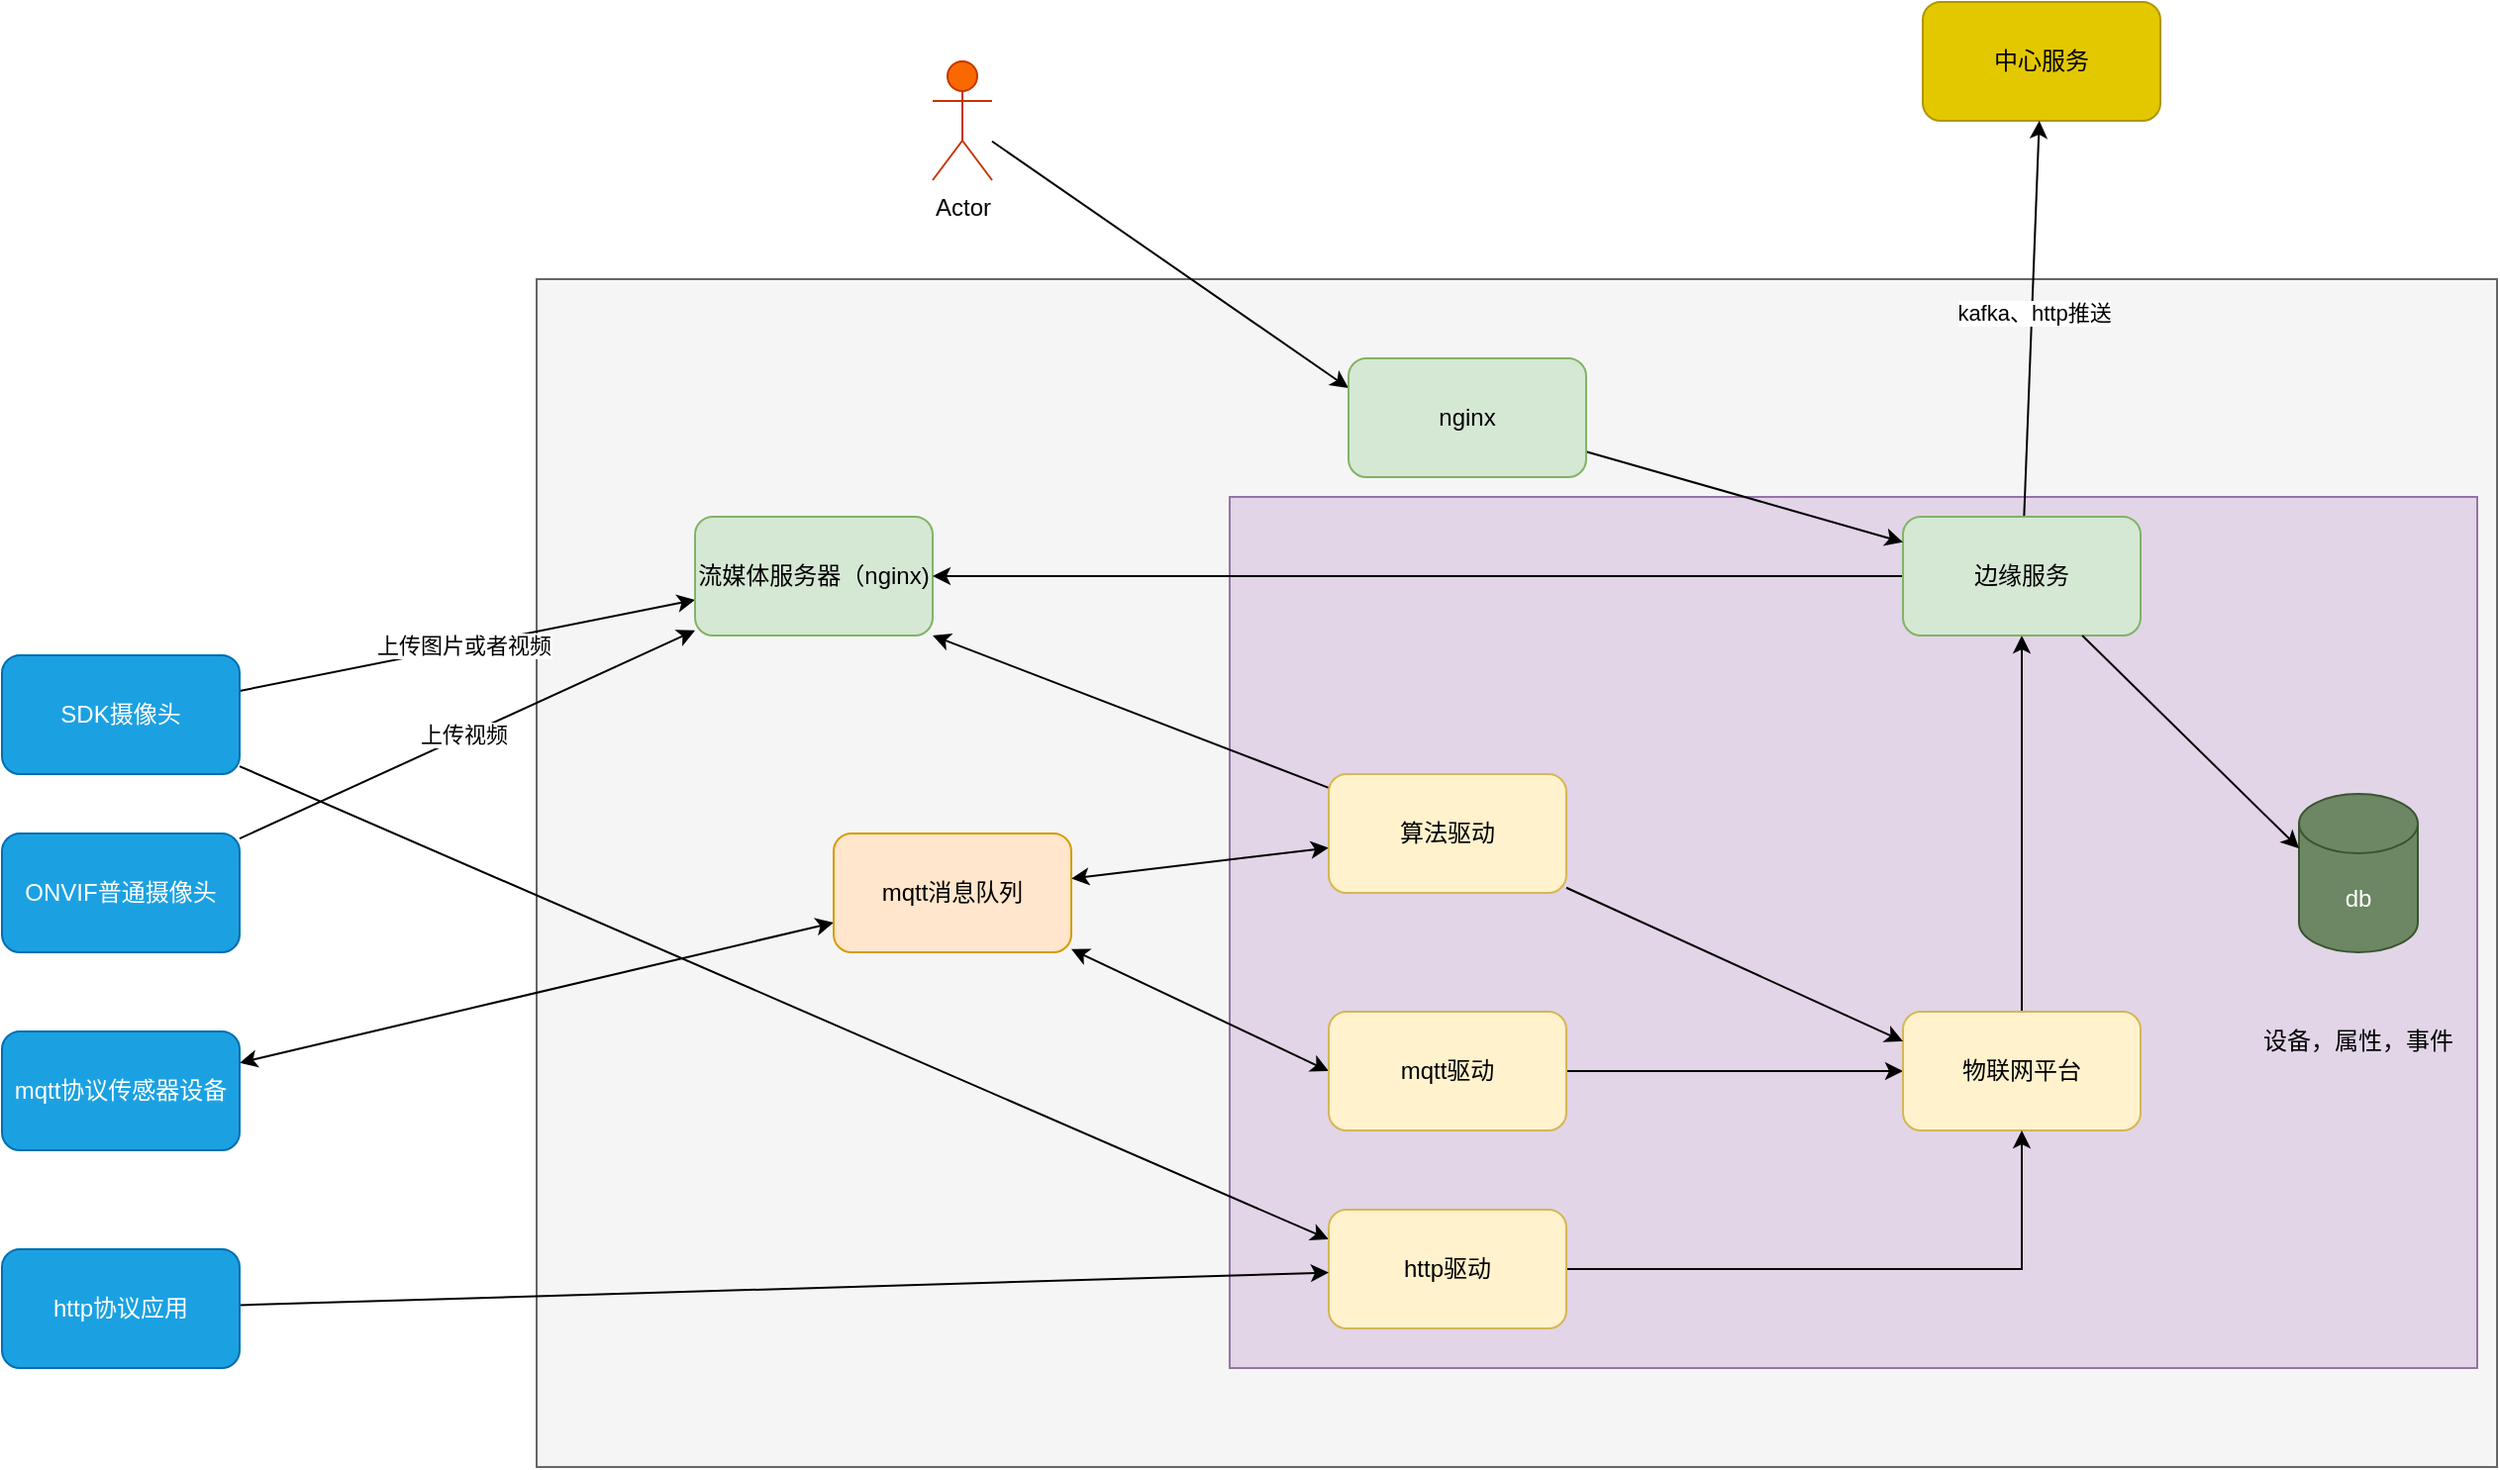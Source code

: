 <mxfile version="24.4.4" type="github">
  <diagram name="第 1 页" id="yOLfAzwmhgXwYhg6j3OL">
    <mxGraphModel dx="1363" dy="1999" grid="1" gridSize="10" guides="1" tooltips="1" connect="1" arrows="1" fold="1" page="1" pageScale="1" pageWidth="827" pageHeight="1169" math="0" shadow="0">
      <root>
        <mxCell id="0" />
        <mxCell id="1" parent="0" />
        <mxCell id="po-5mSjwB8ZdOzb9rtBK-37" value="" style="rounded=0;whiteSpace=wrap;html=1;fillColor=#f5f5f5;fontColor=#333333;strokeColor=#666666;" vertex="1" parent="1">
          <mxGeometry x="370" y="-90" width="990" height="600" as="geometry" />
        </mxCell>
        <mxCell id="po-5mSjwB8ZdOzb9rtBK-38" value="" style="rounded=0;whiteSpace=wrap;html=1;fillColor=#e1d5e7;strokeColor=#9673a6;" vertex="1" parent="1">
          <mxGeometry x="720" y="20" width="630" height="440" as="geometry" />
        </mxCell>
        <mxCell id="po-5mSjwB8ZdOzb9rtBK-5" style="rounded=0;orthogonalLoop=1;jettySize=auto;html=1;" edge="1" parent="1" source="po-5mSjwB8ZdOzb9rtBK-1" target="po-5mSjwB8ZdOzb9rtBK-4">
          <mxGeometry relative="1" as="geometry" />
        </mxCell>
        <mxCell id="po-5mSjwB8ZdOzb9rtBK-8" value="上传图片或者视频" style="edgeLabel;html=1;align=center;verticalAlign=middle;resizable=0;points=[];" vertex="1" connectable="0" parent="po-5mSjwB8ZdOzb9rtBK-5">
          <mxGeometry x="-0.015" y="1" relative="1" as="geometry">
            <mxPoint as="offset" />
          </mxGeometry>
        </mxCell>
        <mxCell id="po-5mSjwB8ZdOzb9rtBK-36" style="rounded=0;orthogonalLoop=1;jettySize=auto;html=1;entryX=0;entryY=0.25;entryDx=0;entryDy=0;" edge="1" parent="1" source="po-5mSjwB8ZdOzb9rtBK-1" target="po-5mSjwB8ZdOzb9rtBK-23">
          <mxGeometry relative="1" as="geometry" />
        </mxCell>
        <mxCell id="po-5mSjwB8ZdOzb9rtBK-1" value="SDK摄像头" style="rounded=1;whiteSpace=wrap;html=1;fillColor=#1ba1e2;fontColor=#ffffff;strokeColor=#006EAF;" vertex="1" parent="1">
          <mxGeometry x="100" y="100" width="120" height="60" as="geometry" />
        </mxCell>
        <mxCell id="po-5mSjwB8ZdOzb9rtBK-6" style="rounded=0;orthogonalLoop=1;jettySize=auto;html=1;" edge="1" parent="1" source="po-5mSjwB8ZdOzb9rtBK-2" target="po-5mSjwB8ZdOzb9rtBK-4">
          <mxGeometry relative="1" as="geometry">
            <mxPoint x="440" y="120" as="targetPoint" />
          </mxGeometry>
        </mxCell>
        <mxCell id="po-5mSjwB8ZdOzb9rtBK-7" value="上传视频" style="edgeLabel;html=1;align=center;verticalAlign=middle;resizable=0;points=[];" vertex="1" connectable="0" parent="po-5mSjwB8ZdOzb9rtBK-6">
          <mxGeometry x="-0.015" y="1" relative="1" as="geometry">
            <mxPoint as="offset" />
          </mxGeometry>
        </mxCell>
        <mxCell id="po-5mSjwB8ZdOzb9rtBK-2" value="ONVIF普通摄像头" style="rounded=1;whiteSpace=wrap;html=1;fillColor=#1ba1e2;fontColor=#ffffff;strokeColor=#006EAF;" vertex="1" parent="1">
          <mxGeometry x="100" y="190" width="120" height="60" as="geometry" />
        </mxCell>
        <mxCell id="po-5mSjwB8ZdOzb9rtBK-28" style="rounded=0;orthogonalLoop=1;jettySize=auto;html=1;entryX=0;entryY=0.75;entryDx=0;entryDy=0;startArrow=classic;startFill=1;" edge="1" parent="1" source="po-5mSjwB8ZdOzb9rtBK-3" target="po-5mSjwB8ZdOzb9rtBK-9">
          <mxGeometry relative="1" as="geometry" />
        </mxCell>
        <mxCell id="po-5mSjwB8ZdOzb9rtBK-3" value="mqtt协议传感器设备" style="rounded=1;whiteSpace=wrap;html=1;fillColor=#1ba1e2;fontColor=#ffffff;strokeColor=#006EAF;" vertex="1" parent="1">
          <mxGeometry x="100" y="290" width="120" height="60" as="geometry" />
        </mxCell>
        <mxCell id="po-5mSjwB8ZdOzb9rtBK-4" value="流媒体服务器（nginx)" style="rounded=1;whiteSpace=wrap;html=1;fillColor=#d5e8d4;strokeColor=#82b366;" vertex="1" parent="1">
          <mxGeometry x="450" y="30" width="120" height="60" as="geometry" />
        </mxCell>
        <mxCell id="po-5mSjwB8ZdOzb9rtBK-27" style="rounded=0;orthogonalLoop=1;jettySize=auto;html=1;startArrow=classic;startFill=1;" edge="1" parent="1" source="po-5mSjwB8ZdOzb9rtBK-9" target="po-5mSjwB8ZdOzb9rtBK-26">
          <mxGeometry relative="1" as="geometry" />
        </mxCell>
        <mxCell id="po-5mSjwB8ZdOzb9rtBK-30" style="rounded=0;orthogonalLoop=1;jettySize=auto;html=1;entryX=0;entryY=0.5;entryDx=0;entryDy=0;startArrow=classic;startFill=1;" edge="1" parent="1" source="po-5mSjwB8ZdOzb9rtBK-9" target="po-5mSjwB8ZdOzb9rtBK-10">
          <mxGeometry relative="1" as="geometry" />
        </mxCell>
        <mxCell id="po-5mSjwB8ZdOzb9rtBK-9" value="mqtt消息队列" style="rounded=1;whiteSpace=wrap;html=1;fillColor=#ffe6cc;strokeColor=#d79b00;" vertex="1" parent="1">
          <mxGeometry x="520" y="190" width="120" height="60" as="geometry" />
        </mxCell>
        <mxCell id="po-5mSjwB8ZdOzb9rtBK-24" style="edgeStyle=orthogonalEdgeStyle;rounded=0;orthogonalLoop=1;jettySize=auto;html=1;entryX=0;entryY=0.5;entryDx=0;entryDy=0;" edge="1" parent="1" source="po-5mSjwB8ZdOzb9rtBK-10" target="po-5mSjwB8ZdOzb9rtBK-11">
          <mxGeometry relative="1" as="geometry" />
        </mxCell>
        <mxCell id="po-5mSjwB8ZdOzb9rtBK-10" value="mqtt驱动" style="rounded=1;whiteSpace=wrap;html=1;fillColor=#fff2cc;strokeColor=#d6b656;" vertex="1" parent="1">
          <mxGeometry x="770" y="280" width="120" height="60" as="geometry" />
        </mxCell>
        <mxCell id="po-5mSjwB8ZdOzb9rtBK-32" style="edgeStyle=orthogonalEdgeStyle;rounded=0;orthogonalLoop=1;jettySize=auto;html=1;" edge="1" parent="1" source="po-5mSjwB8ZdOzb9rtBK-11" target="po-5mSjwB8ZdOzb9rtBK-13">
          <mxGeometry relative="1" as="geometry" />
        </mxCell>
        <mxCell id="po-5mSjwB8ZdOzb9rtBK-11" value="物联网平台" style="rounded=1;whiteSpace=wrap;html=1;fillColor=#fff2cc;strokeColor=#d6b656;" vertex="1" parent="1">
          <mxGeometry x="1060" y="280" width="120" height="60" as="geometry" />
        </mxCell>
        <mxCell id="po-5mSjwB8ZdOzb9rtBK-12" value="中心服务" style="rounded=1;whiteSpace=wrap;html=1;fillColor=#e3c800;fontColor=#000000;strokeColor=#B09500;" vertex="1" parent="1">
          <mxGeometry x="1070" y="-230" width="120" height="60" as="geometry" />
        </mxCell>
        <mxCell id="po-5mSjwB8ZdOzb9rtBK-14" style="edgeStyle=orthogonalEdgeStyle;rounded=0;orthogonalLoop=1;jettySize=auto;html=1;entryX=1;entryY=0.5;entryDx=0;entryDy=0;" edge="1" parent="1" source="po-5mSjwB8ZdOzb9rtBK-13" target="po-5mSjwB8ZdOzb9rtBK-4">
          <mxGeometry relative="1" as="geometry" />
        </mxCell>
        <mxCell id="po-5mSjwB8ZdOzb9rtBK-19" style="rounded=0;orthogonalLoop=1;jettySize=auto;html=1;" edge="1" parent="1" source="po-5mSjwB8ZdOzb9rtBK-13" target="po-5mSjwB8ZdOzb9rtBK-12">
          <mxGeometry relative="1" as="geometry" />
        </mxCell>
        <mxCell id="po-5mSjwB8ZdOzb9rtBK-20" value="kafka、http推送" style="edgeLabel;html=1;align=center;verticalAlign=middle;resizable=0;points=[];" vertex="1" connectable="0" parent="po-5mSjwB8ZdOzb9rtBK-19">
          <mxGeometry x="0.031" y="-1" relative="1" as="geometry">
            <mxPoint as="offset" />
          </mxGeometry>
        </mxCell>
        <mxCell id="po-5mSjwB8ZdOzb9rtBK-13" value="边缘服务" style="rounded=1;whiteSpace=wrap;html=1;fillColor=#d5e8d4;strokeColor=#82b366;" vertex="1" parent="1">
          <mxGeometry x="1060" y="30" width="120" height="60" as="geometry" />
        </mxCell>
        <mxCell id="po-5mSjwB8ZdOzb9rtBK-18" style="rounded=0;orthogonalLoop=1;jettySize=auto;html=1;entryX=0;entryY=0.25;entryDx=0;entryDy=0;" edge="1" parent="1" source="po-5mSjwB8ZdOzb9rtBK-17" target="po-5mSjwB8ZdOzb9rtBK-21">
          <mxGeometry relative="1" as="geometry">
            <mxPoint x="680" y="-100" as="targetPoint" />
          </mxGeometry>
        </mxCell>
        <mxCell id="po-5mSjwB8ZdOzb9rtBK-17" value="Actor" style="shape=umlActor;verticalLabelPosition=bottom;verticalAlign=top;html=1;outlineConnect=0;fillColor=#fa6800;fontColor=#000000;strokeColor=#C73500;" vertex="1" parent="1">
          <mxGeometry x="570" y="-200" width="30" height="60" as="geometry" />
        </mxCell>
        <mxCell id="po-5mSjwB8ZdOzb9rtBK-22" style="rounded=0;orthogonalLoop=1;jettySize=auto;html=1;" edge="1" parent="1" source="po-5mSjwB8ZdOzb9rtBK-21" target="po-5mSjwB8ZdOzb9rtBK-13">
          <mxGeometry relative="1" as="geometry" />
        </mxCell>
        <mxCell id="po-5mSjwB8ZdOzb9rtBK-21" value="nginx" style="rounded=1;whiteSpace=wrap;html=1;fillColor=#d5e8d4;strokeColor=#82b366;" vertex="1" parent="1">
          <mxGeometry x="780" y="-50" width="120" height="60" as="geometry" />
        </mxCell>
        <mxCell id="po-5mSjwB8ZdOzb9rtBK-25" style="edgeStyle=orthogonalEdgeStyle;rounded=0;orthogonalLoop=1;jettySize=auto;html=1;" edge="1" parent="1" source="po-5mSjwB8ZdOzb9rtBK-23" target="po-5mSjwB8ZdOzb9rtBK-11">
          <mxGeometry relative="1" as="geometry" />
        </mxCell>
        <mxCell id="po-5mSjwB8ZdOzb9rtBK-23" value="http驱动" style="rounded=1;whiteSpace=wrap;html=1;fillColor=#fff2cc;strokeColor=#d6b656;" vertex="1" parent="1">
          <mxGeometry x="770" y="380" width="120" height="60" as="geometry" />
        </mxCell>
        <mxCell id="po-5mSjwB8ZdOzb9rtBK-29" style="rounded=0;orthogonalLoop=1;jettySize=auto;html=1;entryX=1;entryY=1;entryDx=0;entryDy=0;" edge="1" parent="1" source="po-5mSjwB8ZdOzb9rtBK-26" target="po-5mSjwB8ZdOzb9rtBK-4">
          <mxGeometry relative="1" as="geometry" />
        </mxCell>
        <mxCell id="po-5mSjwB8ZdOzb9rtBK-35" style="rounded=0;orthogonalLoop=1;jettySize=auto;html=1;entryX=0;entryY=0.25;entryDx=0;entryDy=0;" edge="1" parent="1" source="po-5mSjwB8ZdOzb9rtBK-26" target="po-5mSjwB8ZdOzb9rtBK-11">
          <mxGeometry relative="1" as="geometry" />
        </mxCell>
        <mxCell id="po-5mSjwB8ZdOzb9rtBK-26" value="算法驱动" style="rounded=1;whiteSpace=wrap;html=1;fillColor=#fff2cc;strokeColor=#d6b656;" vertex="1" parent="1">
          <mxGeometry x="770" y="160" width="120" height="60" as="geometry" />
        </mxCell>
        <mxCell id="po-5mSjwB8ZdOzb9rtBK-33" style="rounded=0;orthogonalLoop=1;jettySize=auto;html=1;" edge="1" parent="1" source="po-5mSjwB8ZdOzb9rtBK-31" target="po-5mSjwB8ZdOzb9rtBK-23">
          <mxGeometry relative="1" as="geometry" />
        </mxCell>
        <mxCell id="po-5mSjwB8ZdOzb9rtBK-31" value="http协议应用" style="rounded=1;whiteSpace=wrap;html=1;fillColor=#1ba1e2;fontColor=#ffffff;strokeColor=#006EAF;" vertex="1" parent="1">
          <mxGeometry x="100" y="400" width="120" height="60" as="geometry" />
        </mxCell>
        <mxCell id="po-5mSjwB8ZdOzb9rtBK-34" value="设备，属性，事件" style="text;html=1;align=center;verticalAlign=middle;whiteSpace=wrap;rounded=0;" vertex="1" parent="1">
          <mxGeometry x="1230" y="280" width="120" height="30" as="geometry" />
        </mxCell>
        <mxCell id="po-5mSjwB8ZdOzb9rtBK-39" value="db" style="shape=cylinder3;whiteSpace=wrap;html=1;boundedLbl=1;backgroundOutline=1;size=15;fillColor=#6d8764;fontColor=#ffffff;strokeColor=#3A5431;" vertex="1" parent="1">
          <mxGeometry x="1260" y="170" width="60" height="80" as="geometry" />
        </mxCell>
        <mxCell id="po-5mSjwB8ZdOzb9rtBK-40" style="rounded=0;orthogonalLoop=1;jettySize=auto;html=1;entryX=0;entryY=0;entryDx=0;entryDy=27.5;entryPerimeter=0;" edge="1" parent="1" source="po-5mSjwB8ZdOzb9rtBK-13" target="po-5mSjwB8ZdOzb9rtBK-39">
          <mxGeometry relative="1" as="geometry" />
        </mxCell>
      </root>
    </mxGraphModel>
  </diagram>
</mxfile>
